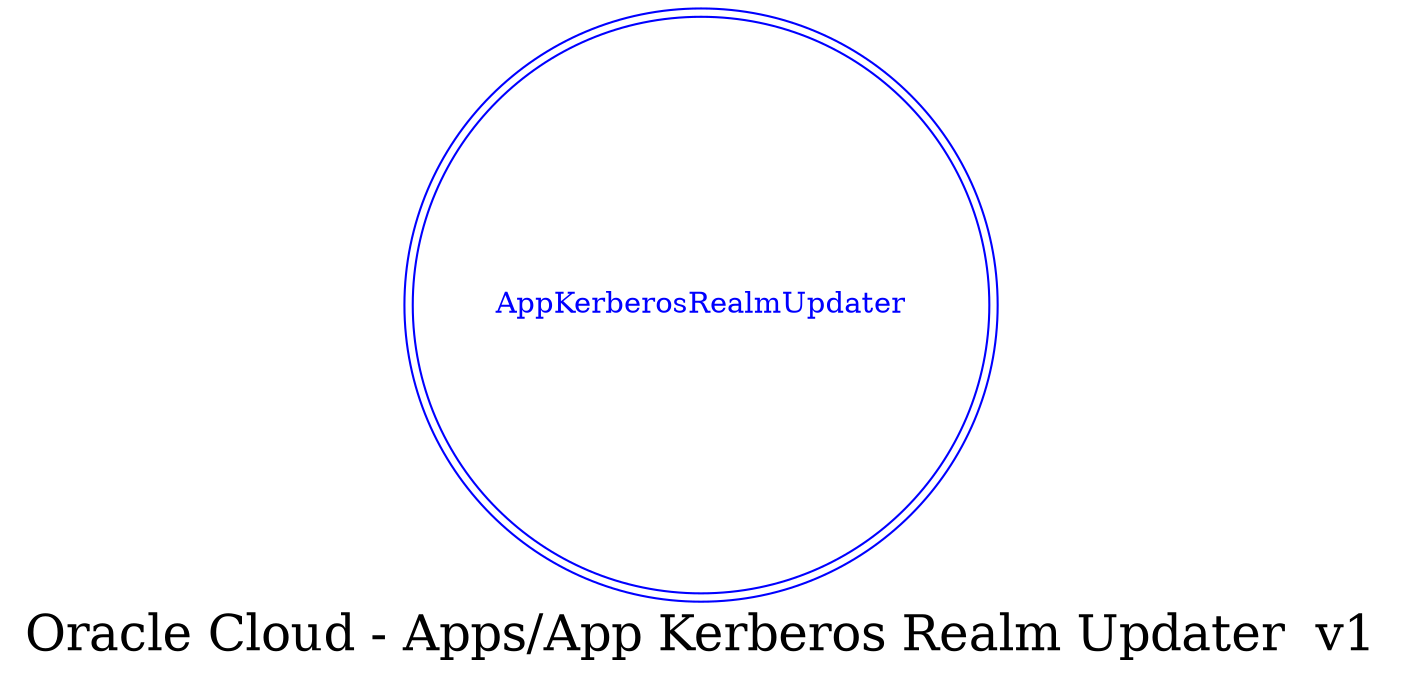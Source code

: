 digraph LexiconGraph {
graph[label="Oracle Cloud - Apps/App Kerberos Realm Updater  v1", fontsize=24]
splines=true
"AppKerberosRealmUpdater" [color=blue, fontcolor=blue, shape=doublecircle]
}
